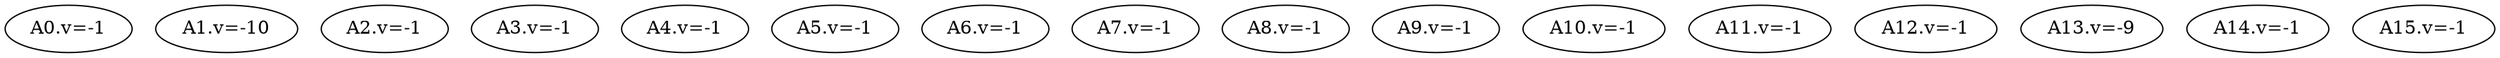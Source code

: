 digraph {
A0 [label="A0.v=-1"]
A1 [label="A1.v=-10"]
A2 [label="A2.v=-1"]
A3 [label="A3.v=-1"]
A4 [label="A4.v=-1"]
A5 [label="A5.v=-1"]
A6 [label="A6.v=-1"]
A7 [label="A7.v=-1"]
A8 [label="A8.v=-1"]
A9 [label="A9.v=-1"]
A10 [label="A10.v=-1"]
A11 [label="A11.v=-1"]
A12 [label="A12.v=-1"]
A13 [label="A13.v=-9"]
A14 [label="A14.v=-1"]
A15 [label="A15.v=-1"]
}
